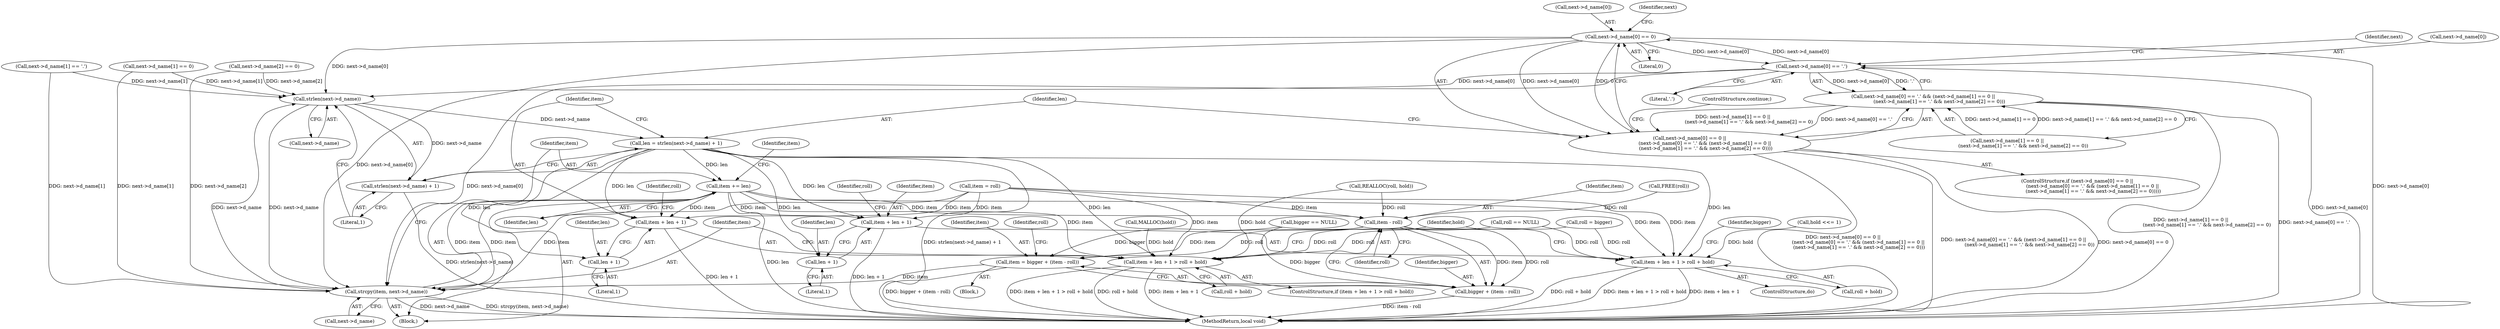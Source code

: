 digraph "0_pigz_fdad1406b3ec809f4954ff7cdf9e99eb18c2458f@pointer" {
"1000444" [label="(Call,next->d_name[0] == 0)"];
"1000452" [label="(Call,next->d_name[0] == '.')"];
"1000444" [label="(Call,next->d_name[0] == 0)"];
"1000443" [label="(Call,next->d_name[0] == 0 ||\n                    (next->d_name[0] == '.' && (next->d_name[1] == 0 ||\n                     (next->d_name[1] == '.' && next->d_name[2] == 0))))"];
"1000486" [label="(Call,strlen(next->d_name))"];
"1000483" [label="(Call,len = strlen(next->d_name) + 1)"];
"1000492" [label="(Call,item + len + 1 > roll + hold)"];
"1000493" [label="(Call,item + len + 1)"];
"1000495" [label="(Call,len + 1)"];
"1000507" [label="(Call,item + len + 1 > roll + hold)"];
"1000508" [label="(Call,item + len + 1)"];
"1000510" [label="(Call,len + 1)"];
"1000546" [label="(Call,item += len)"];
"1000535" [label="(Call,item - roll)"];
"1000531" [label="(Call,item = bigger + (item - roll))"];
"1000541" [label="(Call,strcpy(item, next->d_name))"];
"1000533" [label="(Call,bigger + (item - roll))"];
"1000485" [label="(Call,strlen(next->d_name) + 1)"];
"1000451" [label="(Call,next->d_name[0] == '.' && (next->d_name[1] == 0 ||\n                     (next->d_name[1] == '.' && next->d_name[2] == 0)))"];
"1000498" [label="(Call,roll + hold)"];
"1000442" [label="(ControlStructure,if (next->d_name[0] == 0 ||\n                    (next->d_name[0] == '.' && (next->d_name[1] == 0 ||\n                     (next->d_name[1] == '.' && next->d_name[2] == 0)))))"];
"1000491" [label="(ControlStructure,if (item + len + 1 > roll + hold))"];
"1000452" [label="(Call,next->d_name[0] == '.')"];
"1000538" [label="(Call,roll = bigger)"];
"1000547" [label="(Identifier,item)"];
"1000458" [label="(Literal,'.')"];
"1000444" [label="(Call,next->d_name[0] == 0)"];
"1000487" [label="(Call,next->d_name)"];
"1000468" [label="(Call,next->d_name[1] == '.')"];
"1000534" [label="(Identifier,bigger)"];
"1000499" [label="(Identifier,roll)"];
"1000510" [label="(Call,len + 1)"];
"1000512" [label="(Literal,1)"];
"1000421" [label="(Call,roll == NULL)"];
"1000441" [label="(Block,)"];
"1000483" [label="(Call,len = strlen(next->d_name) + 1)"];
"1000501" [label="(Block,)"];
"1000495" [label="(Call,len + 1)"];
"1000526" [label="(Call,FREE(roll))"];
"1000486" [label="(Call,strlen(next->d_name))"];
"1000482" [label="(ControlStructure,continue;)"];
"1000490" [label="(Literal,1)"];
"1000492" [label="(Call,item + len + 1 > roll + hold)"];
"1000532" [label="(Identifier,item)"];
"1000459" [label="(Call,next->d_name[1] == 0 ||\n                     (next->d_name[1] == '.' && next->d_name[2] == 0))"];
"1000443" [label="(Call,next->d_name[0] == 0 ||\n                    (next->d_name[0] == '.' && (next->d_name[1] == 0 ||\n                     (next->d_name[1] == '.' && next->d_name[2] == 0))))"];
"1000450" [label="(Literal,0)"];
"1000535" [label="(Call,item - roll)"];
"1000445" [label="(Call,next->d_name[0])"];
"1000508" [label="(Call,item + len + 1)"];
"1000531" [label="(Call,item = bigger + (item - roll))"];
"1000493" [label="(Call,item + len + 1)"];
"1000451" [label="(Call,next->d_name[0] == '.' && (next->d_name[1] == 0 ||\n                     (next->d_name[1] == '.' && next->d_name[2] == 0)))"];
"1000485" [label="(Call,strlen(next->d_name) + 1)"];
"1001438" [label="(MethodReturn,local void)"];
"1000496" [label="(Identifier,len)"];
"1000537" [label="(Identifier,roll)"];
"1000536" [label="(Identifier,item)"];
"1000418" [label="(Call,MALLOC(hold))"];
"1000522" [label="(Call,bigger == NULL)"];
"1000484" [label="(Identifier,len)"];
"1000513" [label="(Call,roll + hold)"];
"1000511" [label="(Identifier,len)"];
"1000539" [label="(Identifier,roll)"];
"1000497" [label="(Literal,1)"];
"1000502" [label="(ControlStructure,do)"];
"1000517" [label="(Identifier,bigger)"];
"1000504" [label="(Call,hold <<= 1)"];
"1000460" [label="(Call,next->d_name[1] == 0)"];
"1000507" [label="(Call,item + len + 1 > roll + hold)"];
"1000541" [label="(Call,strcpy(item, next->d_name))"];
"1000533" [label="(Call,bigger + (item - roll))"];
"1000455" [label="(Identifier,next)"];
"1000431" [label="(Call,item = roll)"];
"1000551" [label="(Identifier,item)"];
"1000453" [label="(Call,next->d_name[0])"];
"1000514" [label="(Identifier,roll)"];
"1000475" [label="(Call,next->d_name[2] == 0)"];
"1000509" [label="(Identifier,item)"];
"1000548" [label="(Identifier,len)"];
"1000494" [label="(Identifier,item)"];
"1000518" [label="(Call,REALLOC(roll, hold))"];
"1000543" [label="(Call,next->d_name)"];
"1000542" [label="(Identifier,item)"];
"1000463" [label="(Identifier,next)"];
"1000546" [label="(Call,item += len)"];
"1000505" [label="(Identifier,hold)"];
"1000444" -> "1000443"  [label="AST: "];
"1000444" -> "1000450"  [label="CFG: "];
"1000445" -> "1000444"  [label="AST: "];
"1000450" -> "1000444"  [label="AST: "];
"1000455" -> "1000444"  [label="CFG: "];
"1000443" -> "1000444"  [label="CFG: "];
"1000444" -> "1001438"  [label="DDG: next->d_name[0]"];
"1000444" -> "1000443"  [label="DDG: next->d_name[0]"];
"1000444" -> "1000443"  [label="DDG: 0"];
"1000452" -> "1000444"  [label="DDG: next->d_name[0]"];
"1000444" -> "1000452"  [label="DDG: next->d_name[0]"];
"1000444" -> "1000486"  [label="DDG: next->d_name[0]"];
"1000444" -> "1000541"  [label="DDG: next->d_name[0]"];
"1000452" -> "1000451"  [label="AST: "];
"1000452" -> "1000458"  [label="CFG: "];
"1000453" -> "1000452"  [label="AST: "];
"1000458" -> "1000452"  [label="AST: "];
"1000463" -> "1000452"  [label="CFG: "];
"1000451" -> "1000452"  [label="CFG: "];
"1000452" -> "1001438"  [label="DDG: next->d_name[0]"];
"1000452" -> "1000451"  [label="DDG: next->d_name[0]"];
"1000452" -> "1000451"  [label="DDG: '.'"];
"1000452" -> "1000486"  [label="DDG: next->d_name[0]"];
"1000452" -> "1000541"  [label="DDG: next->d_name[0]"];
"1000443" -> "1000442"  [label="AST: "];
"1000443" -> "1000451"  [label="CFG: "];
"1000451" -> "1000443"  [label="AST: "];
"1000482" -> "1000443"  [label="CFG: "];
"1000484" -> "1000443"  [label="CFG: "];
"1000443" -> "1001438"  [label="DDG: next->d_name[0] == 0 ||\n                    (next->d_name[0] == '.' && (next->d_name[1] == 0 ||\n                     (next->d_name[1] == '.' && next->d_name[2] == 0)))"];
"1000443" -> "1001438"  [label="DDG: next->d_name[0] == '.' && (next->d_name[1] == 0 ||\n                     (next->d_name[1] == '.' && next->d_name[2] == 0))"];
"1000443" -> "1001438"  [label="DDG: next->d_name[0] == 0"];
"1000451" -> "1000443"  [label="DDG: next->d_name[0] == '.'"];
"1000451" -> "1000443"  [label="DDG: next->d_name[1] == 0 ||\n                     (next->d_name[1] == '.' && next->d_name[2] == 0)"];
"1000486" -> "1000485"  [label="AST: "];
"1000486" -> "1000487"  [label="CFG: "];
"1000487" -> "1000486"  [label="AST: "];
"1000490" -> "1000486"  [label="CFG: "];
"1000486" -> "1000483"  [label="DDG: next->d_name"];
"1000486" -> "1000485"  [label="DDG: next->d_name"];
"1000460" -> "1000486"  [label="DDG: next->d_name[1]"];
"1000475" -> "1000486"  [label="DDG: next->d_name[2]"];
"1000468" -> "1000486"  [label="DDG: next->d_name[1]"];
"1000541" -> "1000486"  [label="DDG: next->d_name"];
"1000486" -> "1000541"  [label="DDG: next->d_name"];
"1000483" -> "1000441"  [label="AST: "];
"1000483" -> "1000485"  [label="CFG: "];
"1000484" -> "1000483"  [label="AST: "];
"1000485" -> "1000483"  [label="AST: "];
"1000494" -> "1000483"  [label="CFG: "];
"1000483" -> "1001438"  [label="DDG: strlen(next->d_name) + 1"];
"1000483" -> "1000492"  [label="DDG: len"];
"1000483" -> "1000493"  [label="DDG: len"];
"1000483" -> "1000495"  [label="DDG: len"];
"1000483" -> "1000507"  [label="DDG: len"];
"1000483" -> "1000508"  [label="DDG: len"];
"1000483" -> "1000510"  [label="DDG: len"];
"1000483" -> "1000546"  [label="DDG: len"];
"1000492" -> "1000491"  [label="AST: "];
"1000492" -> "1000498"  [label="CFG: "];
"1000493" -> "1000492"  [label="AST: "];
"1000498" -> "1000492"  [label="AST: "];
"1000505" -> "1000492"  [label="CFG: "];
"1000542" -> "1000492"  [label="CFG: "];
"1000492" -> "1001438"  [label="DDG: roll + hold"];
"1000492" -> "1001438"  [label="DDG: item + len + 1"];
"1000492" -> "1001438"  [label="DDG: item + len + 1 > roll + hold"];
"1000431" -> "1000492"  [label="DDG: item"];
"1000546" -> "1000492"  [label="DDG: item"];
"1000538" -> "1000492"  [label="DDG: roll"];
"1000421" -> "1000492"  [label="DDG: roll"];
"1000518" -> "1000492"  [label="DDG: hold"];
"1000418" -> "1000492"  [label="DDG: hold"];
"1000493" -> "1000495"  [label="CFG: "];
"1000494" -> "1000493"  [label="AST: "];
"1000495" -> "1000493"  [label="AST: "];
"1000499" -> "1000493"  [label="CFG: "];
"1000493" -> "1001438"  [label="DDG: len + 1"];
"1000431" -> "1000493"  [label="DDG: item"];
"1000546" -> "1000493"  [label="DDG: item"];
"1000495" -> "1000497"  [label="CFG: "];
"1000496" -> "1000495"  [label="AST: "];
"1000497" -> "1000495"  [label="AST: "];
"1000507" -> "1000502"  [label="AST: "];
"1000507" -> "1000513"  [label="CFG: "];
"1000508" -> "1000507"  [label="AST: "];
"1000513" -> "1000507"  [label="AST: "];
"1000505" -> "1000507"  [label="CFG: "];
"1000517" -> "1000507"  [label="CFG: "];
"1000507" -> "1001438"  [label="DDG: roll + hold"];
"1000507" -> "1001438"  [label="DDG: item + len + 1 > roll + hold"];
"1000507" -> "1001438"  [label="DDG: item + len + 1"];
"1000431" -> "1000507"  [label="DDG: item"];
"1000546" -> "1000507"  [label="DDG: item"];
"1000538" -> "1000507"  [label="DDG: roll"];
"1000421" -> "1000507"  [label="DDG: roll"];
"1000504" -> "1000507"  [label="DDG: hold"];
"1000508" -> "1000510"  [label="CFG: "];
"1000509" -> "1000508"  [label="AST: "];
"1000510" -> "1000508"  [label="AST: "];
"1000514" -> "1000508"  [label="CFG: "];
"1000508" -> "1001438"  [label="DDG: len + 1"];
"1000431" -> "1000508"  [label="DDG: item"];
"1000546" -> "1000508"  [label="DDG: item"];
"1000510" -> "1000512"  [label="CFG: "];
"1000511" -> "1000510"  [label="AST: "];
"1000512" -> "1000510"  [label="AST: "];
"1000546" -> "1000441"  [label="AST: "];
"1000546" -> "1000548"  [label="CFG: "];
"1000547" -> "1000546"  [label="AST: "];
"1000548" -> "1000546"  [label="AST: "];
"1000551" -> "1000546"  [label="CFG: "];
"1000546" -> "1001438"  [label="DDG: len"];
"1000546" -> "1000535"  [label="DDG: item"];
"1000546" -> "1000541"  [label="DDG: item"];
"1000541" -> "1000546"  [label="DDG: item"];
"1000535" -> "1000533"  [label="AST: "];
"1000535" -> "1000537"  [label="CFG: "];
"1000536" -> "1000535"  [label="AST: "];
"1000537" -> "1000535"  [label="AST: "];
"1000533" -> "1000535"  [label="CFG: "];
"1000535" -> "1000531"  [label="DDG: item"];
"1000535" -> "1000531"  [label="DDG: roll"];
"1000535" -> "1000533"  [label="DDG: item"];
"1000535" -> "1000533"  [label="DDG: roll"];
"1000431" -> "1000535"  [label="DDG: item"];
"1000518" -> "1000535"  [label="DDG: roll"];
"1000526" -> "1000535"  [label="DDG: roll"];
"1000531" -> "1000501"  [label="AST: "];
"1000531" -> "1000533"  [label="CFG: "];
"1000532" -> "1000531"  [label="AST: "];
"1000533" -> "1000531"  [label="AST: "];
"1000539" -> "1000531"  [label="CFG: "];
"1000531" -> "1001438"  [label="DDG: bigger + (item - roll)"];
"1000522" -> "1000531"  [label="DDG: bigger"];
"1000531" -> "1000541"  [label="DDG: item"];
"1000541" -> "1000441"  [label="AST: "];
"1000541" -> "1000543"  [label="CFG: "];
"1000542" -> "1000541"  [label="AST: "];
"1000543" -> "1000541"  [label="AST: "];
"1000547" -> "1000541"  [label="CFG: "];
"1000541" -> "1001438"  [label="DDG: next->d_name"];
"1000541" -> "1001438"  [label="DDG: strcpy(item, next->d_name)"];
"1000431" -> "1000541"  [label="DDG: item"];
"1000460" -> "1000541"  [label="DDG: next->d_name[1]"];
"1000475" -> "1000541"  [label="DDG: next->d_name[2]"];
"1000468" -> "1000541"  [label="DDG: next->d_name[1]"];
"1000534" -> "1000533"  [label="AST: "];
"1000533" -> "1001438"  [label="DDG: item - roll"];
"1000522" -> "1000533"  [label="DDG: bigger"];
"1000485" -> "1000490"  [label="CFG: "];
"1000490" -> "1000485"  [label="AST: "];
"1000485" -> "1001438"  [label="DDG: strlen(next->d_name)"];
"1000451" -> "1000459"  [label="CFG: "];
"1000459" -> "1000451"  [label="AST: "];
"1000451" -> "1001438"  [label="DDG: next->d_name[1] == 0 ||\n                     (next->d_name[1] == '.' && next->d_name[2] == 0)"];
"1000451" -> "1001438"  [label="DDG: next->d_name[0] == '.'"];
"1000459" -> "1000451"  [label="DDG: next->d_name[1] == 0"];
"1000459" -> "1000451"  [label="DDG: next->d_name[1] == '.' && next->d_name[2] == 0"];
}
